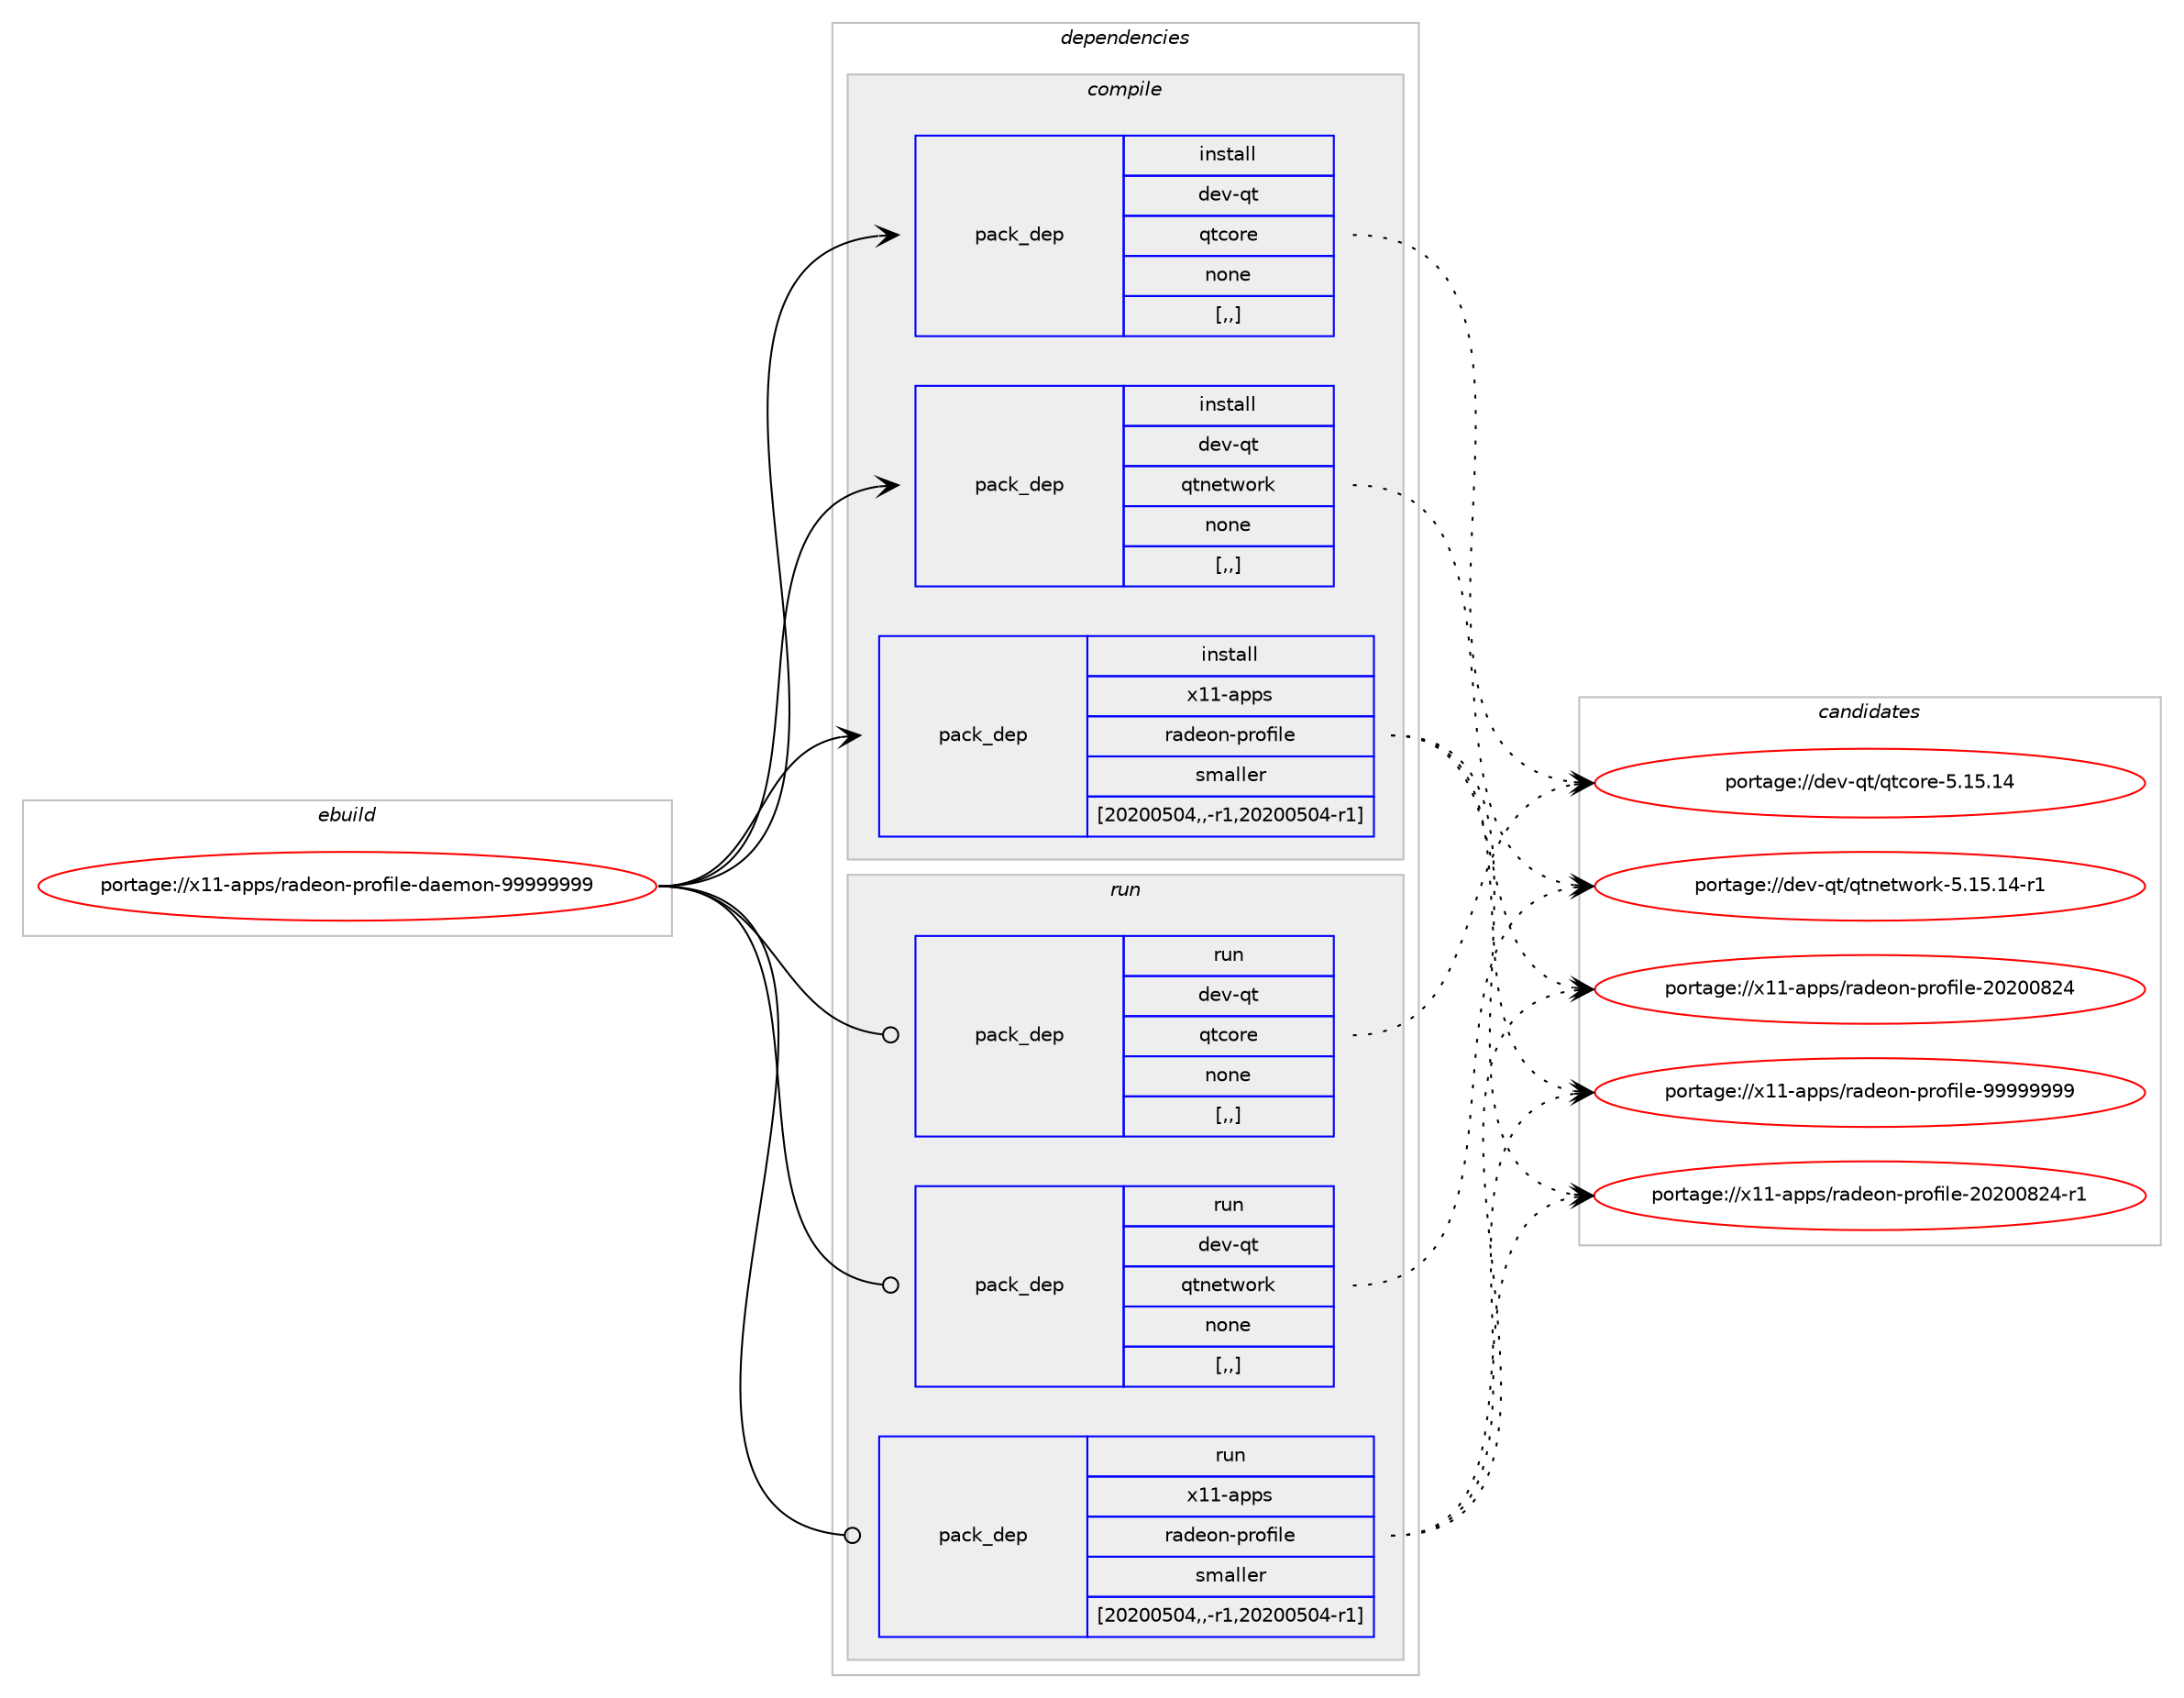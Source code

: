 digraph prolog {

# *************
# Graph options
# *************

newrank=true;
concentrate=true;
compound=true;
graph [rankdir=LR,fontname=Helvetica,fontsize=10,ranksep=1.5];#, ranksep=2.5, nodesep=0.2];
edge  [arrowhead=vee];
node  [fontname=Helvetica,fontsize=10];

# **********
# The ebuild
# **********

subgraph cluster_leftcol {
color=gray;
label=<<i>ebuild</i>>;
id [label="portage://x11-apps/radeon-profile-daemon-99999999", color=red, width=4, href="../x11-apps/radeon-profile-daemon-99999999.svg"];
}

# ****************
# The dependencies
# ****************

subgraph cluster_midcol {
color=gray;
label=<<i>dependencies</i>>;
subgraph cluster_compile {
fillcolor="#eeeeee";
style=filled;
label=<<i>compile</i>>;
subgraph pack330281 {
dependency454921 [label=<<TABLE BORDER="0" CELLBORDER="1" CELLSPACING="0" CELLPADDING="4" WIDTH="220"><TR><TD ROWSPAN="6" CELLPADDING="30">pack_dep</TD></TR><TR><TD WIDTH="110">install</TD></TR><TR><TD>dev-qt</TD></TR><TR><TD>qtcore</TD></TR><TR><TD>none</TD></TR><TR><TD>[,,]</TD></TR></TABLE>>, shape=none, color=blue];
}
id:e -> dependency454921:w [weight=20,style="solid",arrowhead="vee"];
subgraph pack330282 {
dependency454922 [label=<<TABLE BORDER="0" CELLBORDER="1" CELLSPACING="0" CELLPADDING="4" WIDTH="220"><TR><TD ROWSPAN="6" CELLPADDING="30">pack_dep</TD></TR><TR><TD WIDTH="110">install</TD></TR><TR><TD>dev-qt</TD></TR><TR><TD>qtnetwork</TD></TR><TR><TD>none</TD></TR><TR><TD>[,,]</TD></TR></TABLE>>, shape=none, color=blue];
}
id:e -> dependency454922:w [weight=20,style="solid",arrowhead="vee"];
subgraph pack330283 {
dependency454923 [label=<<TABLE BORDER="0" CELLBORDER="1" CELLSPACING="0" CELLPADDING="4" WIDTH="220"><TR><TD ROWSPAN="6" CELLPADDING="30">pack_dep</TD></TR><TR><TD WIDTH="110">install</TD></TR><TR><TD>x11-apps</TD></TR><TR><TD>radeon-profile</TD></TR><TR><TD>smaller</TD></TR><TR><TD>[20200504,,-r1,20200504-r1]</TD></TR></TABLE>>, shape=none, color=blue];
}
id:e -> dependency454923:w [weight=20,style="solid",arrowhead="vee"];
}
subgraph cluster_compileandrun {
fillcolor="#eeeeee";
style=filled;
label=<<i>compile and run</i>>;
}
subgraph cluster_run {
fillcolor="#eeeeee";
style=filled;
label=<<i>run</i>>;
subgraph pack330284 {
dependency454924 [label=<<TABLE BORDER="0" CELLBORDER="1" CELLSPACING="0" CELLPADDING="4" WIDTH="220"><TR><TD ROWSPAN="6" CELLPADDING="30">pack_dep</TD></TR><TR><TD WIDTH="110">run</TD></TR><TR><TD>dev-qt</TD></TR><TR><TD>qtcore</TD></TR><TR><TD>none</TD></TR><TR><TD>[,,]</TD></TR></TABLE>>, shape=none, color=blue];
}
id:e -> dependency454924:w [weight=20,style="solid",arrowhead="odot"];
subgraph pack330285 {
dependency454925 [label=<<TABLE BORDER="0" CELLBORDER="1" CELLSPACING="0" CELLPADDING="4" WIDTH="220"><TR><TD ROWSPAN="6" CELLPADDING="30">pack_dep</TD></TR><TR><TD WIDTH="110">run</TD></TR><TR><TD>dev-qt</TD></TR><TR><TD>qtnetwork</TD></TR><TR><TD>none</TD></TR><TR><TD>[,,]</TD></TR></TABLE>>, shape=none, color=blue];
}
id:e -> dependency454925:w [weight=20,style="solid",arrowhead="odot"];
subgraph pack330286 {
dependency454926 [label=<<TABLE BORDER="0" CELLBORDER="1" CELLSPACING="0" CELLPADDING="4" WIDTH="220"><TR><TD ROWSPAN="6" CELLPADDING="30">pack_dep</TD></TR><TR><TD WIDTH="110">run</TD></TR><TR><TD>x11-apps</TD></TR><TR><TD>radeon-profile</TD></TR><TR><TD>smaller</TD></TR><TR><TD>[20200504,,-r1,20200504-r1]</TD></TR></TABLE>>, shape=none, color=blue];
}
id:e -> dependency454926:w [weight=20,style="solid",arrowhead="odot"];
}
}

# **************
# The candidates
# **************

subgraph cluster_choices {
rank=same;
color=gray;
label=<<i>candidates</i>>;

subgraph choice330281 {
color=black;
nodesep=1;
choice1001011184511311647113116991111141014553464953464952 [label="portage://dev-qt/qtcore-5.15.14", color=red, width=4,href="../dev-qt/qtcore-5.15.14.svg"];
dependency454921:e -> choice1001011184511311647113116991111141014553464953464952:w [style=dotted,weight="100"];
}
subgraph choice330282 {
color=black;
nodesep=1;
choice100101118451131164711311611010111611911111410745534649534649524511449 [label="portage://dev-qt/qtnetwork-5.15.14-r1", color=red, width=4,href="../dev-qt/qtnetwork-5.15.14-r1.svg"];
dependency454922:e -> choice100101118451131164711311611010111611911111410745534649534649524511449:w [style=dotted,weight="100"];
}
subgraph choice330283 {
color=black;
nodesep=1;
choice12049494597112112115471149710010111111045112114111102105108101455757575757575757 [label="portage://x11-apps/radeon-profile-99999999", color=red, width=4,href="../x11-apps/radeon-profile-99999999.svg"];
choice120494945971121121154711497100101111110451121141111021051081014550485048485650524511449 [label="portage://x11-apps/radeon-profile-20200824-r1", color=red, width=4,href="../x11-apps/radeon-profile-20200824-r1.svg"];
choice12049494597112112115471149710010111111045112114111102105108101455048504848565052 [label="portage://x11-apps/radeon-profile-20200824", color=red, width=4,href="../x11-apps/radeon-profile-20200824.svg"];
dependency454923:e -> choice12049494597112112115471149710010111111045112114111102105108101455757575757575757:w [style=dotted,weight="100"];
dependency454923:e -> choice120494945971121121154711497100101111110451121141111021051081014550485048485650524511449:w [style=dotted,weight="100"];
dependency454923:e -> choice12049494597112112115471149710010111111045112114111102105108101455048504848565052:w [style=dotted,weight="100"];
}
subgraph choice330284 {
color=black;
nodesep=1;
choice1001011184511311647113116991111141014553464953464952 [label="portage://dev-qt/qtcore-5.15.14", color=red, width=4,href="../dev-qt/qtcore-5.15.14.svg"];
dependency454924:e -> choice1001011184511311647113116991111141014553464953464952:w [style=dotted,weight="100"];
}
subgraph choice330285 {
color=black;
nodesep=1;
choice100101118451131164711311611010111611911111410745534649534649524511449 [label="portage://dev-qt/qtnetwork-5.15.14-r1", color=red, width=4,href="../dev-qt/qtnetwork-5.15.14-r1.svg"];
dependency454925:e -> choice100101118451131164711311611010111611911111410745534649534649524511449:w [style=dotted,weight="100"];
}
subgraph choice330286 {
color=black;
nodesep=1;
choice12049494597112112115471149710010111111045112114111102105108101455757575757575757 [label="portage://x11-apps/radeon-profile-99999999", color=red, width=4,href="../x11-apps/radeon-profile-99999999.svg"];
choice120494945971121121154711497100101111110451121141111021051081014550485048485650524511449 [label="portage://x11-apps/radeon-profile-20200824-r1", color=red, width=4,href="../x11-apps/radeon-profile-20200824-r1.svg"];
choice12049494597112112115471149710010111111045112114111102105108101455048504848565052 [label="portage://x11-apps/radeon-profile-20200824", color=red, width=4,href="../x11-apps/radeon-profile-20200824.svg"];
dependency454926:e -> choice12049494597112112115471149710010111111045112114111102105108101455757575757575757:w [style=dotted,weight="100"];
dependency454926:e -> choice120494945971121121154711497100101111110451121141111021051081014550485048485650524511449:w [style=dotted,weight="100"];
dependency454926:e -> choice12049494597112112115471149710010111111045112114111102105108101455048504848565052:w [style=dotted,weight="100"];
}
}

}
